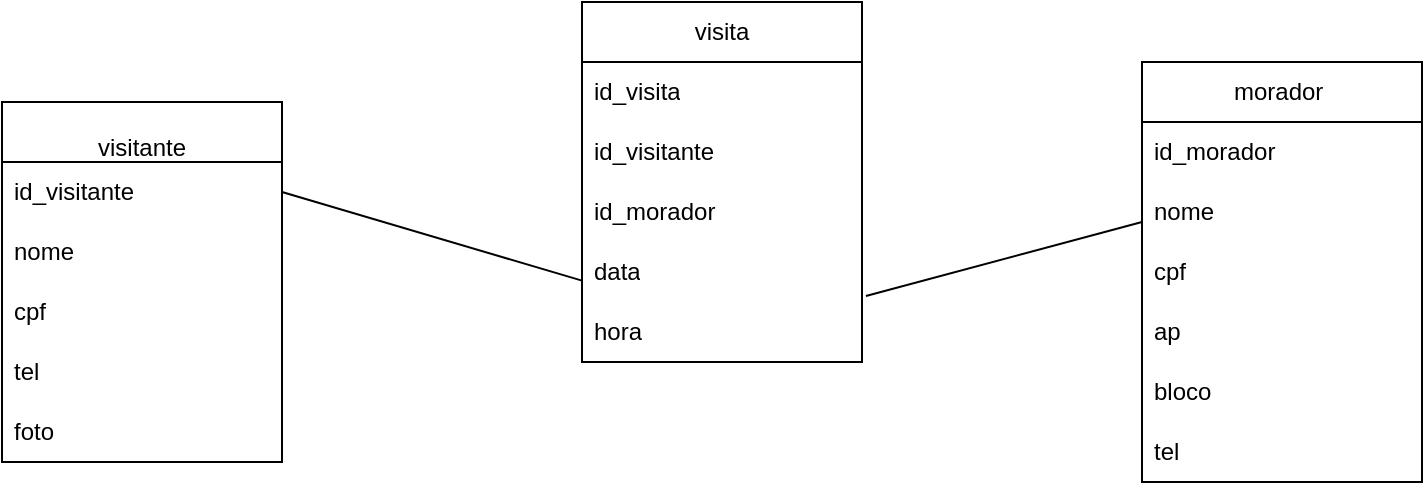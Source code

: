 <mxfile version="26.1.0">
  <diagram name="Página-1" id="bUz_e3tVKO0avpFo1Rt1">
    <mxGraphModel dx="794" dy="454" grid="1" gridSize="10" guides="1" tooltips="1" connect="1" arrows="1" fold="1" page="1" pageScale="1" pageWidth="827" pageHeight="1169" math="0" shadow="0">
      <root>
        <mxCell id="0" />
        <mxCell id="1" parent="0" />
        <mxCell id="2WN_30lkqhvMDF346TIb-17" value="&lt;br&gt;&lt;div&gt;visitante&lt;/div&gt;" style="swimlane;fontStyle=0;childLayout=stackLayout;horizontal=1;startSize=30;horizontalStack=0;resizeParent=1;resizeParentMax=0;resizeLast=0;collapsible=1;marginBottom=0;whiteSpace=wrap;html=1;" vertex="1" parent="1">
          <mxGeometry x="60" y="420" width="140" height="180" as="geometry" />
        </mxCell>
        <mxCell id="2WN_30lkqhvMDF346TIb-18" value="id_visitante" style="text;strokeColor=none;fillColor=none;align=left;verticalAlign=middle;spacingLeft=4;spacingRight=4;overflow=hidden;points=[[0,0.5],[1,0.5]];portConstraint=eastwest;rotatable=0;whiteSpace=wrap;html=1;" vertex="1" parent="2WN_30lkqhvMDF346TIb-17">
          <mxGeometry y="30" width="140" height="30" as="geometry" />
        </mxCell>
        <mxCell id="2WN_30lkqhvMDF346TIb-42" value="nome" style="text;strokeColor=none;fillColor=none;align=left;verticalAlign=middle;spacingLeft=4;spacingRight=4;overflow=hidden;points=[[0,0.5],[1,0.5]];portConstraint=eastwest;rotatable=0;whiteSpace=wrap;html=1;" vertex="1" parent="2WN_30lkqhvMDF346TIb-17">
          <mxGeometry y="60" width="140" height="30" as="geometry" />
        </mxCell>
        <mxCell id="2WN_30lkqhvMDF346TIb-43" value="cpf" style="text;strokeColor=none;fillColor=none;align=left;verticalAlign=middle;spacingLeft=4;spacingRight=4;overflow=hidden;points=[[0,0.5],[1,0.5]];portConstraint=eastwest;rotatable=0;whiteSpace=wrap;html=1;" vertex="1" parent="2WN_30lkqhvMDF346TIb-17">
          <mxGeometry y="90" width="140" height="30" as="geometry" />
        </mxCell>
        <mxCell id="2WN_30lkqhvMDF346TIb-44" value="tel" style="text;strokeColor=none;fillColor=none;align=left;verticalAlign=middle;spacingLeft=4;spacingRight=4;overflow=hidden;points=[[0,0.5],[1,0.5]];portConstraint=eastwest;rotatable=0;whiteSpace=wrap;html=1;" vertex="1" parent="2WN_30lkqhvMDF346TIb-17">
          <mxGeometry y="120" width="140" height="30" as="geometry" />
        </mxCell>
        <mxCell id="2WN_30lkqhvMDF346TIb-45" value="foto" style="text;strokeColor=none;fillColor=none;align=left;verticalAlign=middle;spacingLeft=4;spacingRight=4;overflow=hidden;points=[[0,0.5],[1,0.5]];portConstraint=eastwest;rotatable=0;whiteSpace=wrap;html=1;" vertex="1" parent="2WN_30lkqhvMDF346TIb-17">
          <mxGeometry y="150" width="140" height="30" as="geometry" />
        </mxCell>
        <mxCell id="2WN_30lkqhvMDF346TIb-21" value="visita" style="swimlane;fontStyle=0;childLayout=stackLayout;horizontal=1;startSize=30;horizontalStack=0;resizeParent=1;resizeParentMax=0;resizeLast=0;collapsible=1;marginBottom=0;whiteSpace=wrap;html=1;" vertex="1" parent="1">
          <mxGeometry x="350" y="370" width="140" height="180" as="geometry" />
        </mxCell>
        <mxCell id="2WN_30lkqhvMDF346TIb-22" value="id_visita" style="text;strokeColor=none;fillColor=none;align=left;verticalAlign=middle;spacingLeft=4;spacingRight=4;overflow=hidden;points=[[0,0.5],[1,0.5]];portConstraint=eastwest;rotatable=0;whiteSpace=wrap;html=1;" vertex="1" parent="2WN_30lkqhvMDF346TIb-21">
          <mxGeometry y="30" width="140" height="30" as="geometry" />
        </mxCell>
        <mxCell id="2WN_30lkqhvMDF346TIb-23" value="id_visitante" style="text;strokeColor=none;fillColor=none;align=left;verticalAlign=middle;spacingLeft=4;spacingRight=4;overflow=hidden;points=[[0,0.5],[1,0.5]];portConstraint=eastwest;rotatable=0;whiteSpace=wrap;html=1;" vertex="1" parent="2WN_30lkqhvMDF346TIb-21">
          <mxGeometry y="60" width="140" height="30" as="geometry" />
        </mxCell>
        <mxCell id="2WN_30lkqhvMDF346TIb-39" value="id_morador" style="text;strokeColor=none;fillColor=none;align=left;verticalAlign=middle;spacingLeft=4;spacingRight=4;overflow=hidden;points=[[0,0.5],[1,0.5]];portConstraint=eastwest;rotatable=0;whiteSpace=wrap;html=1;" vertex="1" parent="2WN_30lkqhvMDF346TIb-21">
          <mxGeometry y="90" width="140" height="30" as="geometry" />
        </mxCell>
        <mxCell id="2WN_30lkqhvMDF346TIb-41" value="data" style="text;strokeColor=none;fillColor=none;align=left;verticalAlign=middle;spacingLeft=4;spacingRight=4;overflow=hidden;points=[[0,0.5],[1,0.5]];portConstraint=eastwest;rotatable=0;whiteSpace=wrap;html=1;" vertex="1" parent="2WN_30lkqhvMDF346TIb-21">
          <mxGeometry y="120" width="140" height="30" as="geometry" />
        </mxCell>
        <mxCell id="2WN_30lkqhvMDF346TIb-40" value="hora" style="text;strokeColor=none;fillColor=none;align=left;verticalAlign=middle;spacingLeft=4;spacingRight=4;overflow=hidden;points=[[0,0.5],[1,0.5]];portConstraint=eastwest;rotatable=0;whiteSpace=wrap;html=1;" vertex="1" parent="2WN_30lkqhvMDF346TIb-21">
          <mxGeometry y="150" width="140" height="30" as="geometry" />
        </mxCell>
        <mxCell id="2WN_30lkqhvMDF346TIb-28" value="" style="endArrow=none;html=1;rounded=0;exitX=1;exitY=0.5;exitDx=0;exitDy=0;" edge="1" parent="1" source="2WN_30lkqhvMDF346TIb-18">
          <mxGeometry width="50" height="50" relative="1" as="geometry">
            <mxPoint x="390" y="560" as="sourcePoint" />
            <mxPoint x="350" y="509.318" as="targetPoint" />
          </mxGeometry>
        </mxCell>
        <mxCell id="2WN_30lkqhvMDF346TIb-29" value="morador&amp;nbsp;" style="swimlane;fontStyle=0;childLayout=stackLayout;horizontal=1;startSize=30;horizontalStack=0;resizeParent=1;resizeParentMax=0;resizeLast=0;collapsible=1;marginBottom=0;whiteSpace=wrap;html=1;" vertex="1" parent="1">
          <mxGeometry x="630" y="400" width="140" height="210" as="geometry" />
        </mxCell>
        <mxCell id="2WN_30lkqhvMDF346TIb-30" value="id_morador" style="text;strokeColor=none;fillColor=none;align=left;verticalAlign=middle;spacingLeft=4;spacingRight=4;overflow=hidden;points=[[0,0.5],[1,0.5]];portConstraint=eastwest;rotatable=0;whiteSpace=wrap;html=1;" vertex="1" parent="2WN_30lkqhvMDF346TIb-29">
          <mxGeometry y="30" width="140" height="30" as="geometry" />
        </mxCell>
        <mxCell id="2WN_30lkqhvMDF346TIb-31" value="nome" style="text;strokeColor=none;fillColor=none;align=left;verticalAlign=middle;spacingLeft=4;spacingRight=4;overflow=hidden;points=[[0,0.5],[1,0.5]];portConstraint=eastwest;rotatable=0;whiteSpace=wrap;html=1;" vertex="1" parent="2WN_30lkqhvMDF346TIb-29">
          <mxGeometry y="60" width="140" height="30" as="geometry" />
        </mxCell>
        <mxCell id="2WN_30lkqhvMDF346TIb-35" value="cpf" style="text;strokeColor=none;fillColor=none;align=left;verticalAlign=middle;spacingLeft=4;spacingRight=4;overflow=hidden;points=[[0,0.5],[1,0.5]];portConstraint=eastwest;rotatable=0;whiteSpace=wrap;html=1;" vertex="1" parent="2WN_30lkqhvMDF346TIb-29">
          <mxGeometry y="90" width="140" height="30" as="geometry" />
        </mxCell>
        <mxCell id="2WN_30lkqhvMDF346TIb-36" value="ap" style="text;strokeColor=none;fillColor=none;align=left;verticalAlign=middle;spacingLeft=4;spacingRight=4;overflow=hidden;points=[[0,0.5],[1,0.5]];portConstraint=eastwest;rotatable=0;whiteSpace=wrap;html=1;" vertex="1" parent="2WN_30lkqhvMDF346TIb-29">
          <mxGeometry y="120" width="140" height="30" as="geometry" />
        </mxCell>
        <mxCell id="2WN_30lkqhvMDF346TIb-37" value="bloco" style="text;strokeColor=none;fillColor=none;align=left;verticalAlign=middle;spacingLeft=4;spacingRight=4;overflow=hidden;points=[[0,0.5],[1,0.5]];portConstraint=eastwest;rotatable=0;whiteSpace=wrap;html=1;" vertex="1" parent="2WN_30lkqhvMDF346TIb-29">
          <mxGeometry y="150" width="140" height="30" as="geometry" />
        </mxCell>
        <mxCell id="2WN_30lkqhvMDF346TIb-38" value="tel" style="text;strokeColor=none;fillColor=none;align=left;verticalAlign=middle;spacingLeft=4;spacingRight=4;overflow=hidden;points=[[0,0.5],[1,0.5]];portConstraint=eastwest;rotatable=0;whiteSpace=wrap;html=1;" vertex="1" parent="2WN_30lkqhvMDF346TIb-29">
          <mxGeometry y="180" width="140" height="30" as="geometry" />
        </mxCell>
        <mxCell id="2WN_30lkqhvMDF346TIb-34" value="" style="endArrow=none;html=1;rounded=0;entryX=-0.014;entryY=-0.04;entryDx=0;entryDy=0;entryPerimeter=0;" edge="1" parent="1">
          <mxGeometry width="50" height="50" relative="1" as="geometry">
            <mxPoint x="491.96" y="517" as="sourcePoint" />
            <mxPoint x="630" y="480" as="targetPoint" />
            <Array as="points" />
          </mxGeometry>
        </mxCell>
      </root>
    </mxGraphModel>
  </diagram>
</mxfile>
